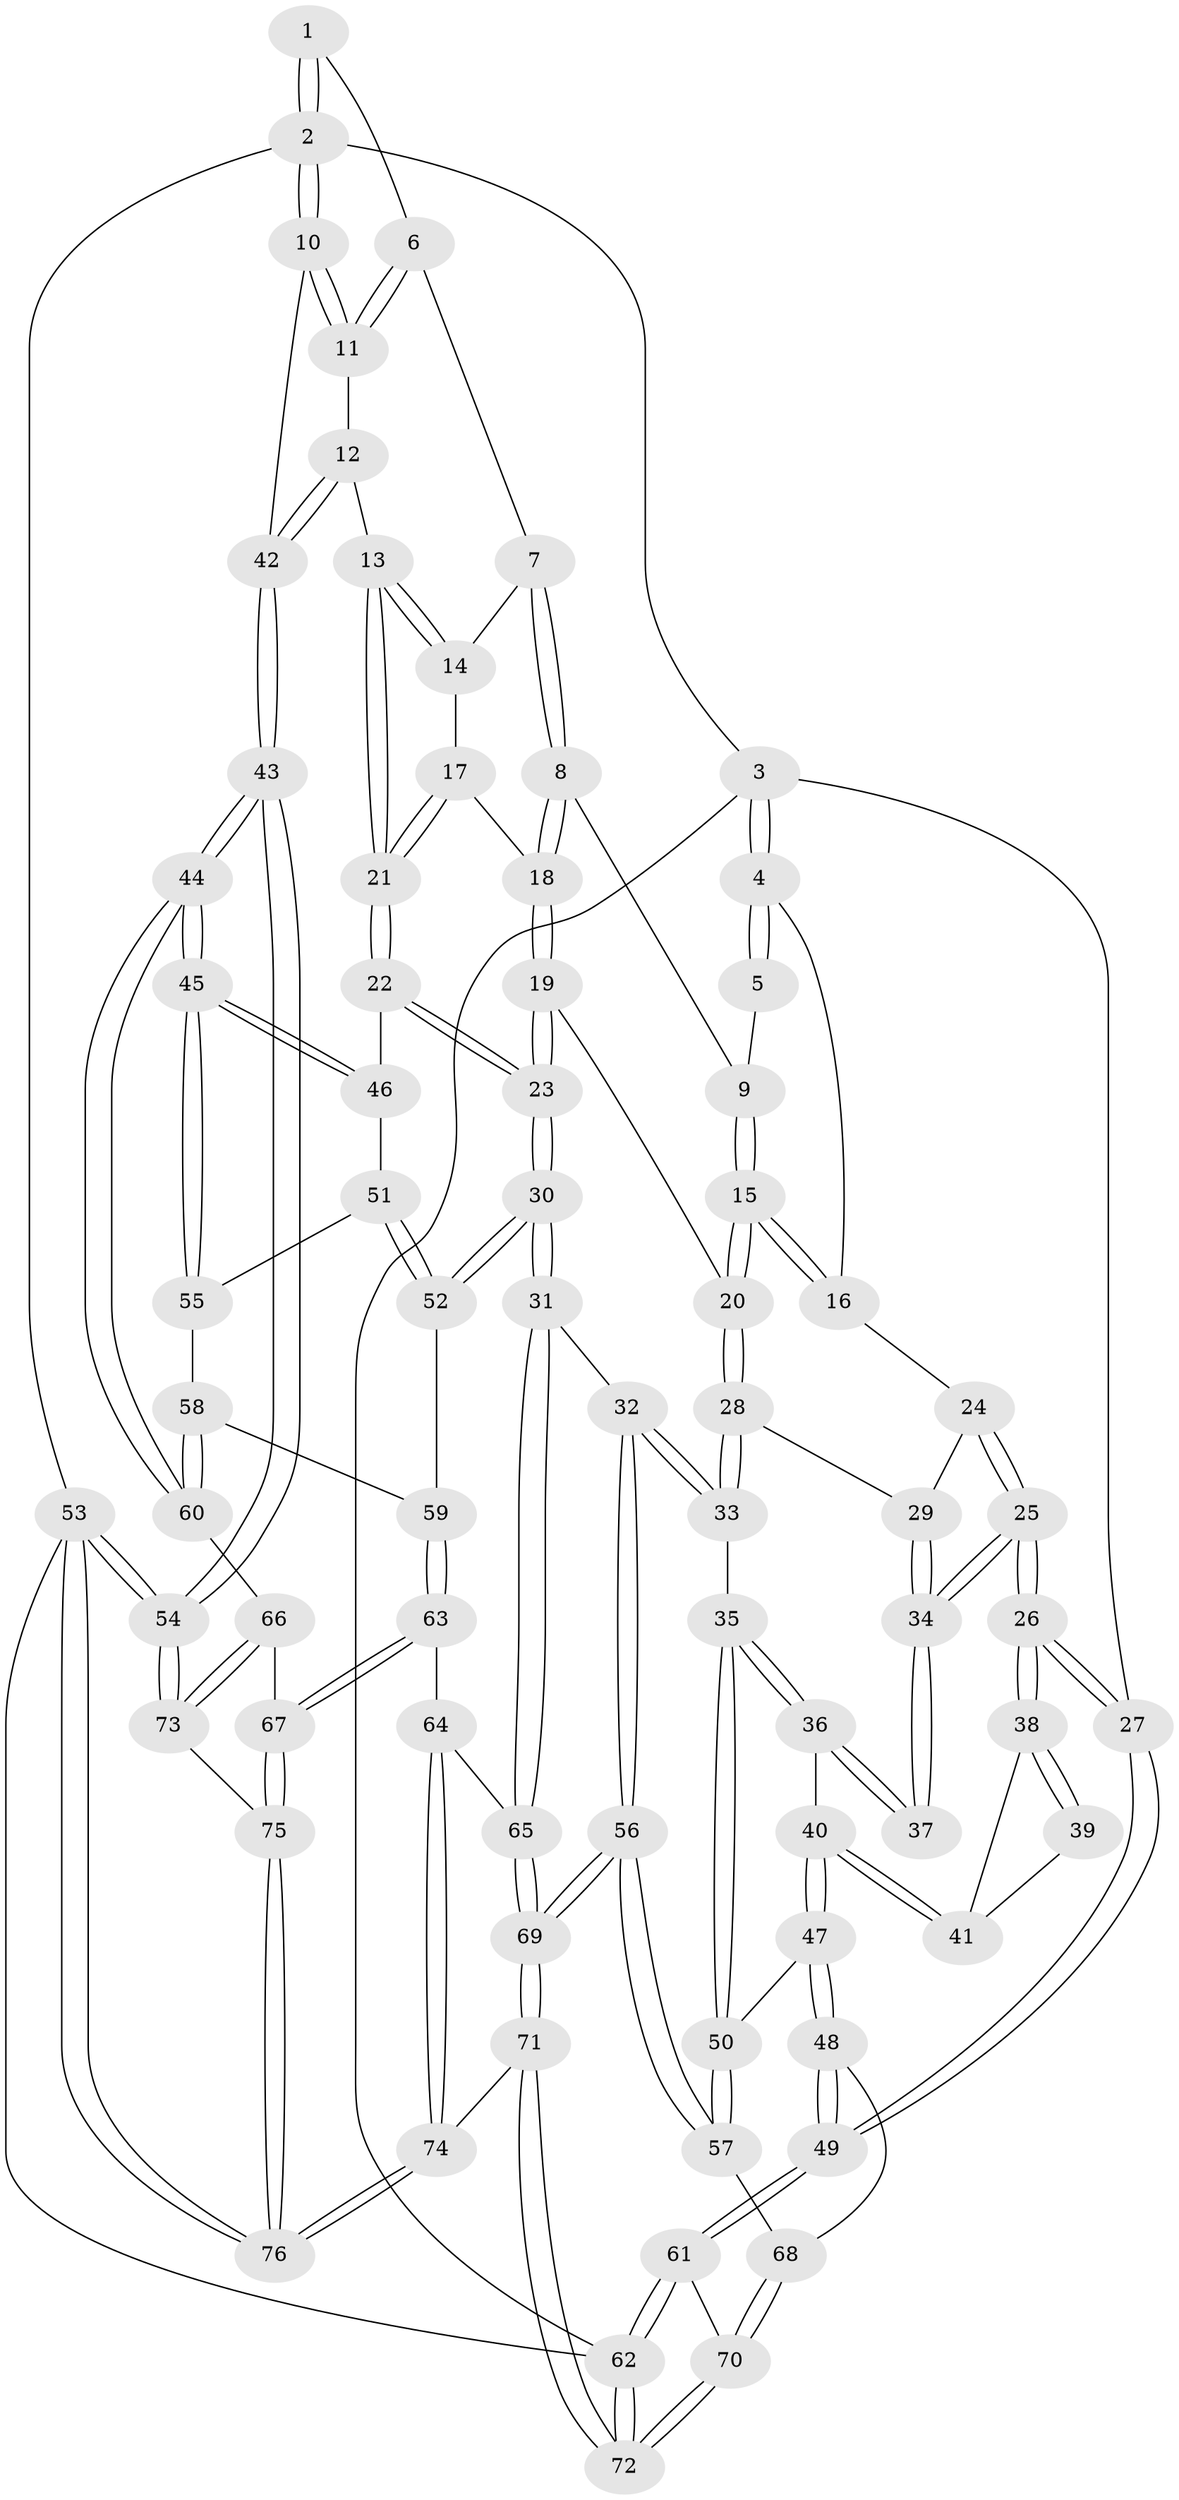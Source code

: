 // Generated by graph-tools (version 1.1) at 2025/02/03/09/25 05:02:14]
// undirected, 76 vertices, 187 edges
graph export_dot {
graph [start="1"]
  node [color=gray90,style=filled];
  1 [pos="+0.7638469548244+0"];
  2 [pos="+1+0"];
  3 [pos="+0+0"];
  4 [pos="+0+0"];
  5 [pos="+0.2777044496257363+0"];
  6 [pos="+0.7258967126721163+0"];
  7 [pos="+0.6854919697449546+0.018239322395130243"];
  8 [pos="+0.5690616563290586+0.11260796783808781"];
  9 [pos="+0.4717414398441612+0.11721620696507373"];
  10 [pos="+1+0.1754988777573074"];
  11 [pos="+0.8083168059128696+0.1387487455488232"];
  12 [pos="+0.8536796542325223+0.34381071394136176"];
  13 [pos="+0.8246631028688653+0.36532335093665663"];
  14 [pos="+0.6898209230805317+0.18563035964818939"];
  15 [pos="+0.30695794387492153+0.2520583210389896"];
  16 [pos="+0.22566693435138122+0.19731044368186598"];
  17 [pos="+0.6714024106747233+0.2665120418945964"];
  18 [pos="+0.5748298247480699+0.2170894478969684"];
  19 [pos="+0.5137295089051135+0.3534806747269656"];
  20 [pos="+0.33306437471225636+0.3087264467824588"];
  21 [pos="+0.7640688860367763+0.416614703860507"];
  22 [pos="+0.7517237088350885+0.43441128168596105"];
  23 [pos="+0.6473283361696249+0.49319092215704347"];
  24 [pos="+0.10387096065507796+0.37394667353615524"];
  25 [pos="+0+0.4490990452264062"];
  26 [pos="+0+0.5016286757575825"];
  27 [pos="+0+0.5026713137629747"];
  28 [pos="+0.3271887623617832+0.32880952456690477"];
  29 [pos="+0.22359311899385748+0.4300512788173554"];
  30 [pos="+0.604017263976674+0.5909610305205594"];
  31 [pos="+0.5817030331725356+0.613254032217647"];
  32 [pos="+0.5138805061981734+0.6275804953375202"];
  33 [pos="+0.37421964676734465+0.5660673896617263"];
  34 [pos="+0.21730442021229526+0.4412264349394982"];
  35 [pos="+0.3203375572003162+0.5834132415655632"];
  36 [pos="+0.26356376355318456+0.5570717227981462"];
  37 [pos="+0.21606555183084739+0.4487490270409294"];
  38 [pos="+0.08670759718340841+0.5266503640360597"];
  39 [pos="+0.2156080560931595+0.4492910351885736"];
  40 [pos="+0.18046907260961728+0.5686171424800757"];
  41 [pos="+0.16530518417446538+0.5538642466444704"];
  42 [pos="+1+0.31670295239799384"];
  43 [pos="+1+0.6227904819910354"];
  44 [pos="+1+0.6237926878544203"];
  45 [pos="+1+0.6190390485693245"];
  46 [pos="+0.8401357636475547+0.5257228244783858"];
  47 [pos="+0.17169048189262945+0.6338960481704239"];
  48 [pos="+0.004294523799452734+0.6601527093861438"];
  49 [pos="+0+0.6495855815625406"];
  50 [pos="+0.2409594976402774+0.7039877870197305"];
  51 [pos="+0.8606390026588407+0.6098410251287929"];
  52 [pos="+0.804287764950645+0.7078060886942595"];
  53 [pos="+1+1"];
  54 [pos="+1+0.944526466228552"];
  55 [pos="+0.916281771548633+0.6474415546256931"];
  56 [pos="+0.35597733495076267+0.8447157638869918"];
  57 [pos="+0.24014829635523555+0.7384372246699167"];
  58 [pos="+0.8682933224837662+0.7131519257421387"];
  59 [pos="+0.8102763499300119+0.7158344482255882"];
  60 [pos="+0.9364089676554073+0.7535535397463798"];
  61 [pos="+0+0.6907063176708944"];
  62 [pos="+0+1"];
  63 [pos="+0.8000390404307991+0.8451372520062828"];
  64 [pos="+0.6452916509255595+0.7912398062838117"];
  65 [pos="+0.6153213897595978+0.7473980696977525"];
  66 [pos="+0.919866299927728+0.8060919381018298"];
  67 [pos="+0.8152444031604541+0.8709166069456749"];
  68 [pos="+0.2192871516069118+0.7450971093343877"];
  69 [pos="+0.37444883096315723+1"];
  70 [pos="+0.11247858087425362+0.8255646162986403"];
  71 [pos="+0.3688037709612572+1"];
  72 [pos="+0.23489453183755438+1"];
  73 [pos="+1+0.8881559735656497"];
  74 [pos="+0.6106961475838797+1"];
  75 [pos="+0.8184308160910863+0.9306817857664489"];
  76 [pos="+0.7339772601818775+1"];
  1 -- 2;
  1 -- 2;
  1 -- 6;
  2 -- 3;
  2 -- 10;
  2 -- 10;
  2 -- 53;
  3 -- 4;
  3 -- 4;
  3 -- 27;
  3 -- 62;
  4 -- 5;
  4 -- 5;
  4 -- 16;
  5 -- 9;
  6 -- 7;
  6 -- 11;
  6 -- 11;
  7 -- 8;
  7 -- 8;
  7 -- 14;
  8 -- 9;
  8 -- 18;
  8 -- 18;
  9 -- 15;
  9 -- 15;
  10 -- 11;
  10 -- 11;
  10 -- 42;
  11 -- 12;
  12 -- 13;
  12 -- 42;
  12 -- 42;
  13 -- 14;
  13 -- 14;
  13 -- 21;
  13 -- 21;
  14 -- 17;
  15 -- 16;
  15 -- 16;
  15 -- 20;
  15 -- 20;
  16 -- 24;
  17 -- 18;
  17 -- 21;
  17 -- 21;
  18 -- 19;
  18 -- 19;
  19 -- 20;
  19 -- 23;
  19 -- 23;
  20 -- 28;
  20 -- 28;
  21 -- 22;
  21 -- 22;
  22 -- 23;
  22 -- 23;
  22 -- 46;
  23 -- 30;
  23 -- 30;
  24 -- 25;
  24 -- 25;
  24 -- 29;
  25 -- 26;
  25 -- 26;
  25 -- 34;
  25 -- 34;
  26 -- 27;
  26 -- 27;
  26 -- 38;
  26 -- 38;
  27 -- 49;
  27 -- 49;
  28 -- 29;
  28 -- 33;
  28 -- 33;
  29 -- 34;
  29 -- 34;
  30 -- 31;
  30 -- 31;
  30 -- 52;
  30 -- 52;
  31 -- 32;
  31 -- 65;
  31 -- 65;
  32 -- 33;
  32 -- 33;
  32 -- 56;
  32 -- 56;
  33 -- 35;
  34 -- 37;
  34 -- 37;
  35 -- 36;
  35 -- 36;
  35 -- 50;
  35 -- 50;
  36 -- 37;
  36 -- 37;
  36 -- 40;
  38 -- 39;
  38 -- 39;
  38 -- 41;
  39 -- 41;
  40 -- 41;
  40 -- 41;
  40 -- 47;
  40 -- 47;
  42 -- 43;
  42 -- 43;
  43 -- 44;
  43 -- 44;
  43 -- 54;
  43 -- 54;
  44 -- 45;
  44 -- 45;
  44 -- 60;
  44 -- 60;
  45 -- 46;
  45 -- 46;
  45 -- 55;
  45 -- 55;
  46 -- 51;
  47 -- 48;
  47 -- 48;
  47 -- 50;
  48 -- 49;
  48 -- 49;
  48 -- 68;
  49 -- 61;
  49 -- 61;
  50 -- 57;
  50 -- 57;
  51 -- 52;
  51 -- 52;
  51 -- 55;
  52 -- 59;
  53 -- 54;
  53 -- 54;
  53 -- 76;
  53 -- 76;
  53 -- 62;
  54 -- 73;
  54 -- 73;
  55 -- 58;
  56 -- 57;
  56 -- 57;
  56 -- 69;
  56 -- 69;
  57 -- 68;
  58 -- 59;
  58 -- 60;
  58 -- 60;
  59 -- 63;
  59 -- 63;
  60 -- 66;
  61 -- 62;
  61 -- 62;
  61 -- 70;
  62 -- 72;
  62 -- 72;
  63 -- 64;
  63 -- 67;
  63 -- 67;
  64 -- 65;
  64 -- 74;
  64 -- 74;
  65 -- 69;
  65 -- 69;
  66 -- 67;
  66 -- 73;
  66 -- 73;
  67 -- 75;
  67 -- 75;
  68 -- 70;
  68 -- 70;
  69 -- 71;
  69 -- 71;
  70 -- 72;
  70 -- 72;
  71 -- 72;
  71 -- 72;
  71 -- 74;
  73 -- 75;
  74 -- 76;
  74 -- 76;
  75 -- 76;
  75 -- 76;
}
